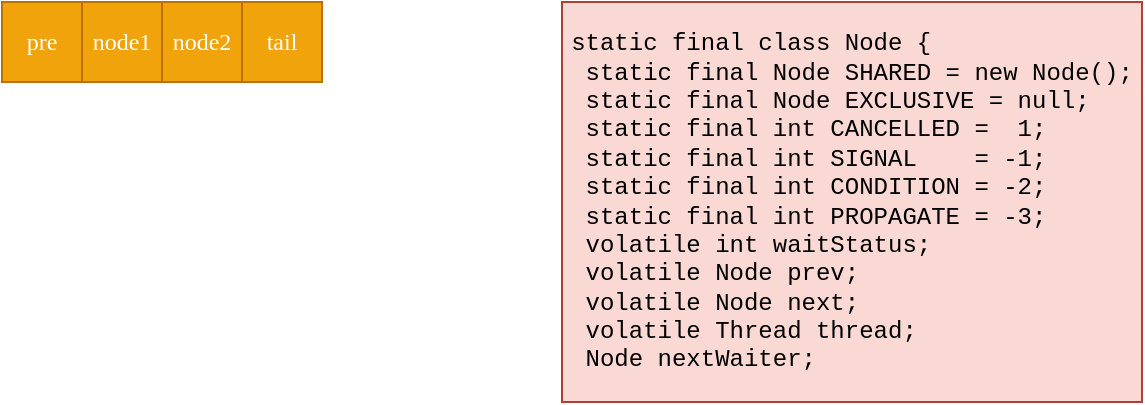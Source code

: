 <mxfile version="12.4.2" type="device" pages="3"><diagram id="T-Fuc__-t6xHlt4p8ho8" name="Page-1"><mxGraphModel dx="932" dy="597" grid="1" gridSize="10" guides="1" tooltips="1" connect="1" arrows="1" fold="1" page="1" pageScale="1" pageWidth="827" pageHeight="1169" math="0" shadow="0"><root><mxCell id="0"/><mxCell id="1" parent="0"/><mxCell id="hNeIDWKJL7tZGr0hj4CF-1" value="pre" style="rounded=0;whiteSpace=wrap;html=1;fillColor=#f0a30a;strokeColor=#BD7000;fontColor=#ffffff;fontFamily=Lucida Console;" parent="1" vertex="1"><mxGeometry x="120" y="40" width="40" height="40" as="geometry"/></mxCell><mxCell id="hNeIDWKJL7tZGr0hj4CF-2" value="node1" style="rounded=0;whiteSpace=wrap;html=1;fillColor=#f0a30a;strokeColor=#BD7000;fontColor=#ffffff;fontFamily=Lucida Console;" parent="1" vertex="1"><mxGeometry x="160" y="40" width="40" height="40" as="geometry"/></mxCell><mxCell id="BasmiSqnhD1QLqCcJ9Gz-1" value="node2" style="rounded=0;whiteSpace=wrap;html=1;fillColor=#f0a30a;strokeColor=#BD7000;fontColor=#ffffff;fontFamily=Lucida Console;" parent="1" vertex="1"><mxGeometry x="200" y="40" width="40" height="40" as="geometry"/></mxCell><mxCell id="BasmiSqnhD1QLqCcJ9Gz-7" value="&lt;div style=&quot;font-family: &amp;#34;menlo&amp;#34; , &amp;#34;monaco&amp;#34; , &amp;#34;courier new&amp;#34; , monospace ; text-align: left ; white-space: pre&quot;&gt;static final class Node {&lt;/div&gt;&lt;div style=&quot;font-family: &amp;#34;menlo&amp;#34; , &amp;#34;monaco&amp;#34; , &amp;#34;courier new&amp;#34; , monospace ; text-align: left ; white-space: pre&quot;&gt; static final Node SHARED = new Node();&lt;/div&gt;&lt;div style=&quot;font-family: &amp;#34;menlo&amp;#34; , &amp;#34;monaco&amp;#34; , &amp;#34;courier new&amp;#34; , monospace ; text-align: left ; white-space: pre&quot;&gt; static final Node EXCLUSIVE = null;&lt;/div&gt;&lt;div style=&quot;font-family: &amp;#34;menlo&amp;#34; , &amp;#34;monaco&amp;#34; , &amp;#34;courier new&amp;#34; , monospace ; text-align: left ; white-space: pre&quot;&gt; static final int CANCELLED =  1;&lt;/div&gt;&lt;div style=&quot;font-family: &amp;#34;menlo&amp;#34; , &amp;#34;monaco&amp;#34; , &amp;#34;courier new&amp;#34; , monospace ; text-align: left ; white-space: pre&quot;&gt; static final int SIGNAL    = -1;&lt;/div&gt;&lt;div style=&quot;font-family: &amp;#34;menlo&amp;#34; , &amp;#34;monaco&amp;#34; , &amp;#34;courier new&amp;#34; , monospace ; text-align: left ; white-space: pre&quot;&gt; static final int CONDITION = -2;&lt;/div&gt;&lt;div style=&quot;font-family: &amp;#34;menlo&amp;#34; , &amp;#34;monaco&amp;#34; , &amp;#34;courier new&amp;#34; , monospace ; text-align: left ; white-space: pre&quot;&gt; static final int PROPAGATE = -3;&lt;/div&gt;&lt;div style=&quot;font-family: &amp;#34;menlo&amp;#34; , &amp;#34;monaco&amp;#34; , &amp;#34;courier new&amp;#34; , monospace ; text-align: left ; white-space: pre&quot;&gt; volatile int waitStatus;&lt;/div&gt;&lt;div style=&quot;font-family: &amp;#34;menlo&amp;#34; , &amp;#34;monaco&amp;#34; , &amp;#34;courier new&amp;#34; , monospace ; text-align: left ; white-space: pre&quot;&gt; volatile Node prev;&lt;/div&gt;&lt;div style=&quot;font-family: &amp;#34;menlo&amp;#34; , &amp;#34;monaco&amp;#34; , &amp;#34;courier new&amp;#34; , monospace ; text-align: left ; white-space: pre&quot;&gt; volatile Node next;&lt;/div&gt;&lt;div style=&quot;font-family: &amp;#34;menlo&amp;#34; , &amp;#34;monaco&amp;#34; , &amp;#34;courier new&amp;#34; , monospace ; text-align: left ; white-space: pre&quot;&gt; volatile Thread thread;&lt;/div&gt;&lt;div style=&quot;font-family: &amp;#34;menlo&amp;#34; , &amp;#34;monaco&amp;#34; , &amp;#34;courier new&amp;#34; , monospace ; text-align: left ; white-space: pre&quot;&gt; Node nextWaiter;&lt;/div&gt;" style="text;html=1;strokeColor=#ae4132;fillColor=#fad9d5;align=center;verticalAlign=middle;whiteSpace=wrap;rounded=0;labelBackgroundColor=none;glass=0;shadow=0;comic=0;" parent="1" vertex="1"><mxGeometry x="400" y="40" width="290" height="200" as="geometry"/></mxCell><mxCell id="BasmiSqnhD1QLqCcJ9Gz-8" value="tail" style="rounded=0;whiteSpace=wrap;html=1;fillColor=#f0a30a;strokeColor=#BD7000;fontColor=#ffffff;fontFamily=Lucida Console;" parent="1" vertex="1"><mxGeometry x="240" y="40" width="40" height="40" as="geometry"/></mxCell></root></mxGraphModel></diagram><diagram id="jxY0tb5oLBLQ28VCfTrd" name="Page-2"><mxGraphModel dx="932" dy="597" grid="1" gridSize="10" guides="1" tooltips="1" connect="1" arrows="1" fold="1" page="1" pageScale="1" pageWidth="827" pageHeight="1169" math="0" shadow="0"><root><mxCell id="Nd_LRdlpPgzFi-sgb95Q-0"/><mxCell id="Nd_LRdlpPgzFi-sgb95Q-1" parent="Nd_LRdlpPgzFi-sgb95Q-0"/><mxCell id="Nd_LRdlpPgzFi-sgb95Q-10" style="edgeStyle=orthogonalEdgeStyle;rounded=0;orthogonalLoop=1;jettySize=auto;html=1;exitX=0.5;exitY=0;exitDx=0;exitDy=0;entryX=0.5;entryY=0;entryDx=0;entryDy=0;endArrow=classicThin;endFill=1;strokeWidth=2;fontColor=#FFFFFF;fillColor=#e51400;strokeColor=#1CB24E;fontFamily=Courier New;fontStyle=1" edge="1" parent="Nd_LRdlpPgzFi-sgb95Q-1" source="Nd_LRdlpPgzFi-sgb95Q-2" target="Nd_LRdlpPgzFi-sgb95Q-3"><mxGeometry relative="1" as="geometry"><Array as="points"><mxPoint x="160" y="160"/><mxPoint x="280" y="160"/></Array></mxGeometry></mxCell><mxCell id="Nd_LRdlpPgzFi-sgb95Q-2" value="0" style="rounded=0;whiteSpace=wrap;html=1;fillColor=#1ba1e2;strokeColor=none;fontColor=#ffffff;strokeWidth=2;fontFamily=Courier New;fontStyle=1" vertex="1" parent="Nd_LRdlpPgzFi-sgb95Q-1"><mxGeometry x="120" y="200" width="80" height="40" as="geometry"/></mxCell><mxCell id="Nd_LRdlpPgzFi-sgb95Q-18" style="edgeStyle=orthogonalEdgeStyle;rounded=0;orthogonalLoop=1;jettySize=auto;html=1;exitX=0.5;exitY=1;exitDx=0;exitDy=0;entryX=0.5;entryY=1;entryDx=0;entryDy=0;endArrow=classicThin;endFill=1;strokeColor=#1CB24E;strokeWidth=2;fontSize=10;fontColor=#000000;fontFamily=Courier New;fontStyle=1" edge="1" parent="Nd_LRdlpPgzFi-sgb95Q-1" source="Nd_LRdlpPgzFi-sgb95Q-3" target="Nd_LRdlpPgzFi-sgb95Q-4"><mxGeometry relative="1" as="geometry"><Array as="points"><mxPoint x="280" y="280"/><mxPoint x="400" y="280"/></Array></mxGeometry></mxCell><mxCell id="Nd_LRdlpPgzFi-sgb95Q-3" value="&lt;div style=&quot;line-height: 18px; white-space: pre;&quot;&gt;&lt;span style=&quot;&quot;&gt;PROPAGATE&lt;/span&gt;&lt;/div&gt;" style="rounded=0;whiteSpace=wrap;html=1;fillColor=#1ba1e2;strokeColor=none;fontColor=#FFFFFF;strokeWidth=2;labelBackgroundColor=none;fontFamily=Courier New;fontStyle=1" vertex="1" parent="Nd_LRdlpPgzFi-sgb95Q-1"><mxGeometry x="240" y="200" width="80" height="40" as="geometry"/></mxCell><mxCell id="Nd_LRdlpPgzFi-sgb95Q-19" style="edgeStyle=orthogonalEdgeStyle;rounded=0;orthogonalLoop=1;jettySize=auto;html=1;exitX=0.5;exitY=0;exitDx=0;exitDy=0;entryX=0.5;entryY=0;entryDx=0;entryDy=0;endArrow=classicThin;endFill=1;strokeColor=#1CB24E;strokeWidth=2;fontSize=10;fontColor=#000000;fontFamily=Courier New;fontStyle=1" edge="1" parent="Nd_LRdlpPgzFi-sgb95Q-1" source="Nd_LRdlpPgzFi-sgb95Q-4" target="Nd_LRdlpPgzFi-sgb95Q-5"><mxGeometry relative="1" as="geometry"><Array as="points"><mxPoint x="400" y="160"/><mxPoint x="520" y="160"/></Array></mxGeometry></mxCell><mxCell id="Nd_LRdlpPgzFi-sgb95Q-4" value="&lt;div style=&quot;line-height: 18px; white-space: pre;&quot;&gt;&lt;div style=&quot;line-height: 18px;&quot;&gt;&lt;span style=&quot;&quot;&gt;SIGNAL&lt;/span&gt;&lt;/div&gt;&lt;/div&gt;" style="rounded=0;whiteSpace=wrap;html=1;fillColor=#1ba1e2;strokeColor=none;fontColor=#FFFFFF;strokeWidth=2;labelBackgroundColor=none;fontFamily=Courier New;fontStyle=1" vertex="1" parent="Nd_LRdlpPgzFi-sgb95Q-1"><mxGeometry x="360" y="200" width="80" height="40" as="geometry"/></mxCell><mxCell id="Nd_LRdlpPgzFi-sgb95Q-5" value="&lt;div style=&quot;line-height: 18px; white-space: pre;&quot;&gt;&lt;span style=&quot;&quot;&gt;0&lt;/span&gt;&lt;/div&gt;" style="rounded=0;whiteSpace=wrap;html=1;fillColor=#1ba1e2;strokeColor=none;fontColor=#FFFFFF;strokeWidth=2;labelBackgroundColor=none;fontFamily=Courier New;fontStyle=1" vertex="1" parent="Nd_LRdlpPgzFi-sgb95Q-1"><mxGeometry x="480" y="200" width="80" height="40" as="geometry"/></mxCell><mxCell id="Nd_LRdlpPgzFi-sgb95Q-13" value="Text" style="text;html=1;align=center;verticalAlign=middle;resizable=0;points=[];;autosize=1;fontColor=#FFFFFF;fontFamily=Courier New;fontStyle=1" vertex="1" parent="Nd_LRdlpPgzFi-sgb95Q-1"><mxGeometry x="202" y="155" width="40" height="20" as="geometry"/></mxCell><mxCell id="Nd_LRdlpPgzFi-sgb95Q-14" value="&lt;div style=&quot;line-height: 18px; white-space: pre; font-size: 10px;&quot;&gt;&lt;span style=&quot;font-size: 10px;&quot;&gt;doReleaseShared&lt;/span&gt;&lt;/div&gt;" style="text;html=1;strokeColor=#C73500;fillColor=#fa6800;align=center;verticalAlign=middle;whiteSpace=wrap;rounded=0;labelBackgroundColor=none;fontColor=#ffffff;fontSize=10;fontFamily=Courier New;fontStyle=1" vertex="1" parent="Nd_LRdlpPgzFi-sgb95Q-1"><mxGeometry x="165.5" y="130" width="113" height="20" as="geometry"/></mxCell><mxCell id="Nd_LRdlpPgzFi-sgb95Q-15" value="&lt;div style=&quot;line-height: 18px&quot;&gt;&lt;font&gt;&lt;span style=&quot;white-space: pre&quot;&gt;shouldParkAfterFailedAcquire&lt;/span&gt;&lt;/font&gt;&lt;br&gt;&lt;/div&gt;" style="text;html=1;strokeColor=#C73500;fillColor=#fa6800;align=center;verticalAlign=middle;whiteSpace=wrap;rounded=0;labelBackgroundColor=none;fontColor=#ffffff;fontSize=10;fontFamily=Courier New;fontStyle=1" vertex="1" parent="Nd_LRdlpPgzFi-sgb95Q-1"><mxGeometry x="250" y="310" width="180" height="20" as="geometry"/></mxCell><mxCell id="Nd_LRdlpPgzFi-sgb95Q-16" value="&lt;div style=&quot;line-height: 18px; white-space: pre; font-size: 10px;&quot;&gt;&lt;span style=&quot;font-size: 10px;&quot;&gt;doReleaseShared&lt;/span&gt;&lt;/div&gt;" style="text;html=1;strokeColor=#C73500;fillColor=#fa6800;align=center;verticalAlign=middle;whiteSpace=wrap;rounded=0;labelBackgroundColor=none;fontColor=#ffffff;fontSize=10;fontFamily=Courier New;fontStyle=1" vertex="1" parent="Nd_LRdlpPgzFi-sgb95Q-1"><mxGeometry x="400" y="130" width="113" height="20" as="geometry"/></mxCell><mxCell id="Nd_LRdlpPgzFi-sgb95Q-20" value="waitStatus的变化" style="text;html=1;strokeColor=none;fillColor=#b1ddf0;align=center;verticalAlign=middle;whiteSpace=wrap;rounded=0;labelBackgroundColor=none;fontFamily=Courier New;fontSize=10;" vertex="1" parent="Nd_LRdlpPgzFi-sgb95Q-1"><mxGeometry x="120" y="40" width="110" height="30" as="geometry"/></mxCell></root></mxGraphModel></diagram><diagram id="16ezNPb36t5a6-39thqe" name="Page-3"><mxGraphModel dx="932" dy="597" grid="1" gridSize="10" guides="1" tooltips="1" connect="1" arrows="1" fold="1" page="1" pageScale="1" pageWidth="827" pageHeight="1169" math="0" shadow="0"><root><mxCell id="FmXVUFBDFeZmcCOahgX8-0"/><mxCell id="FmXVUFBDFeZmcCOahgX8-1" parent="FmXVUFBDFeZmcCOahgX8-0"/><mxCell id="QYXJTVNA3VFMbRxOUZPS-3" style="edgeStyle=orthogonalEdgeStyle;rounded=0;orthogonalLoop=1;jettySize=auto;html=1;exitX=0.5;exitY=0;exitDx=0;exitDy=0;entryX=0.5;entryY=0;entryDx=0;entryDy=0;endArrow=classicThin;endFill=1;strokeColor=#1CB24E;strokeWidth=2;fontFamily=Courier New;fontSize=10;fontColor=#000000;" edge="1" parent="FmXVUFBDFeZmcCOahgX8-1" source="FmXVUFBDFeZmcCOahgX8-3" target="FmXVUFBDFeZmcCOahgX8-7"><mxGeometry relative="1" as="geometry"><Array as="points"><mxPoint x="160" y="160"/><mxPoint x="330" y="160"/></Array></mxGeometry></mxCell><mxCell id="FmXVUFBDFeZmcCOahgX8-3" value="0" style="rounded=0;whiteSpace=wrap;html=1;fillColor=#1ba1e2;strokeColor=none;fontColor=#ffffff;strokeWidth=2;fontFamily=Courier New;fontStyle=1" vertex="1" parent="FmXVUFBDFeZmcCOahgX8-1"><mxGeometry x="120" y="200" width="80" height="40" as="geometry"/></mxCell><mxCell id="QYXJTVNA3VFMbRxOUZPS-4" style="edgeStyle=orthogonalEdgeStyle;rounded=0;orthogonalLoop=1;jettySize=auto;html=1;exitX=0.5;exitY=1;exitDx=0;exitDy=0;entryX=0.5;entryY=1;entryDx=0;entryDy=0;endArrow=classicThin;endFill=1;strokeColor=#1CB24E;strokeWidth=2;fontFamily=Courier New;fontSize=10;fontColor=#000000;" edge="1" parent="FmXVUFBDFeZmcCOahgX8-1" source="FmXVUFBDFeZmcCOahgX8-7" target="FmXVUFBDFeZmcCOahgX8-8"><mxGeometry relative="1" as="geometry"><Array as="points"><mxPoint x="330" y="280"/><mxPoint x="520" y="280"/></Array></mxGeometry></mxCell><mxCell id="FmXVUFBDFeZmcCOahgX8-7" value="&lt;div style=&quot;line-height: 18px; white-space: pre;&quot;&gt;&lt;div style=&quot;line-height: 18px;&quot;&gt;&lt;span style=&quot;&quot;&gt;SIGNAL&lt;/span&gt;&lt;/div&gt;&lt;/div&gt;" style="rounded=0;whiteSpace=wrap;html=1;fillColor=#1ba1e2;strokeColor=none;fontColor=#FFFFFF;strokeWidth=2;labelBackgroundColor=none;fontFamily=Courier New;fontStyle=1" vertex="1" parent="FmXVUFBDFeZmcCOahgX8-1"><mxGeometry x="290" y="200" width="80" height="40" as="geometry"/></mxCell><mxCell id="FmXVUFBDFeZmcCOahgX8-8" value="&lt;div style=&quot;line-height: 18px; white-space: pre;&quot;&gt;&lt;span style=&quot;&quot;&gt;0&lt;/span&gt;&lt;/div&gt;" style="rounded=0;whiteSpace=wrap;html=1;fillColor=#1ba1e2;strokeColor=none;fontColor=#FFFFFF;strokeWidth=2;labelBackgroundColor=none;fontFamily=Courier New;fontStyle=1" vertex="1" parent="FmXVUFBDFeZmcCOahgX8-1"><mxGeometry x="480" y="200" width="80" height="40" as="geometry"/></mxCell><mxCell id="FmXVUFBDFeZmcCOahgX8-9" value="Text" style="text;html=1;align=center;verticalAlign=middle;resizable=0;points=[];;autosize=1;fontColor=#FFFFFF;fontFamily=Courier New;fontStyle=1" vertex="1" parent="FmXVUFBDFeZmcCOahgX8-1"><mxGeometry x="202" y="155" width="40" height="20" as="geometry"/></mxCell><mxCell id="FmXVUFBDFeZmcCOahgX8-11" value="&lt;div style=&quot;line-height: 18px&quot;&gt;&lt;font&gt;&lt;span style=&quot;white-space: pre&quot;&gt;shouldParkAfterFailedAcquire&lt;/span&gt;&lt;/font&gt;&lt;br&gt;&lt;/div&gt;" style="text;html=1;strokeColor=#C73500;fillColor=#fa6800;align=center;verticalAlign=middle;whiteSpace=wrap;rounded=0;labelBackgroundColor=none;fontColor=#ffffff;fontSize=10;fontFamily=Courier New;fontStyle=1" vertex="1" parent="FmXVUFBDFeZmcCOahgX8-1"><mxGeometry x="160" y="130" width="170" height="20" as="geometry"/></mxCell><mxCell id="FmXVUFBDFeZmcCOahgX8-12" value="&lt;div style=&quot;line-height: 18px; white-space: pre; font-size: 10px;&quot;&gt;&lt;span style=&quot;font-size: 10px;&quot;&gt;doReleaseShared&lt;/span&gt;&lt;/div&gt;" style="text;html=1;strokeColor=#C73500;fillColor=#fa6800;align=center;verticalAlign=middle;whiteSpace=wrap;rounded=0;labelBackgroundColor=none;fontColor=#ffffff;fontSize=10;fontFamily=Courier New;fontStyle=1" vertex="1" parent="FmXVUFBDFeZmcCOahgX8-1"><mxGeometry x="367" y="290" width="113" height="20" as="geometry"/></mxCell><mxCell id="QYXJTVNA3VFMbRxOUZPS-0" value="waitStatus的变化" style="text;html=1;strokeColor=none;fillColor=#b1ddf0;align=center;verticalAlign=middle;whiteSpace=wrap;rounded=0;labelBackgroundColor=none;fontFamily=Courier New;fontSize=10;" vertex="1" parent="FmXVUFBDFeZmcCOahgX8-1"><mxGeometry x="320" y="50" width="110" height="30" as="geometry"/></mxCell></root></mxGraphModel></diagram></mxfile>